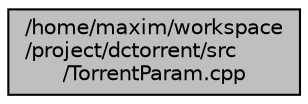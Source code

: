 digraph "/home/maxim/workspace/project/dctorrent/src/TorrentParam.cpp"
{
  edge [fontname="Helvetica",fontsize="10",labelfontname="Helvetica",labelfontsize="10"];
  node [fontname="Helvetica",fontsize="10",shape=record];
  Node488 [label="/home/maxim/workspace\l/project/dctorrent/src\l/TorrentParam.cpp",height=0.2,width=0.4,color="black", fillcolor="grey75", style="filled", fontcolor="black"];
}
